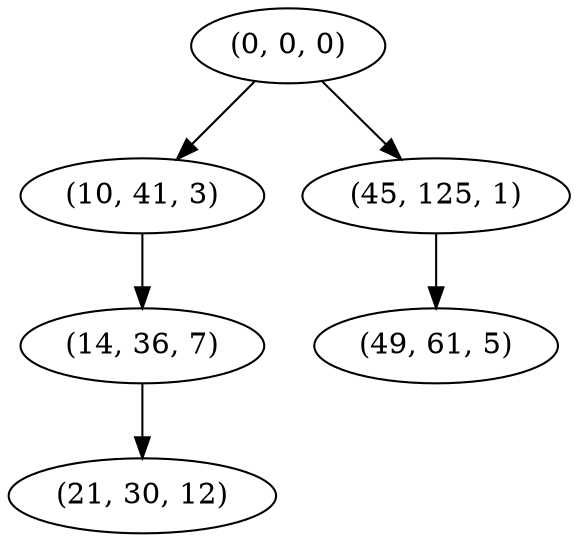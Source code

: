 digraph tree {
    "(0, 0, 0)";
    "(10, 41, 3)";
    "(14, 36, 7)";
    "(21, 30, 12)";
    "(45, 125, 1)";
    "(49, 61, 5)";
    "(0, 0, 0)" -> "(10, 41, 3)";
    "(0, 0, 0)" -> "(45, 125, 1)";
    "(10, 41, 3)" -> "(14, 36, 7)";
    "(14, 36, 7)" -> "(21, 30, 12)";
    "(45, 125, 1)" -> "(49, 61, 5)";
}
